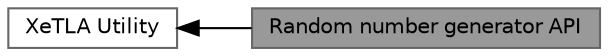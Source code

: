 digraph "Random number generator API"
{
 // LATEX_PDF_SIZE
  bgcolor="transparent";
  edge [fontname=Helvetica,fontsize=10,labelfontname=Helvetica,labelfontsize=10];
  node [fontname=Helvetica,fontsize=10,shape=box,height=0.2,width=0.4];
  rankdir=LR;
  Node2 [id="Node000002",label="XeTLA Utility",height=0.2,width=0.4,color="grey40", fillcolor="white", style="filled",URL="$group__xetla__util.html",tooltip="This is low level API wrapper for utility functions."];
  Node1 [id="Node000001",label="Random number generator API",height=0.2,width=0.4,color="gray40", fillcolor="grey60", style="filled", fontcolor="black",tooltip="Philox rng, will generate 4 uint32_t random number per call."];
  Node2->Node1 [shape=plaintext, dir="back", style="solid"];
}
